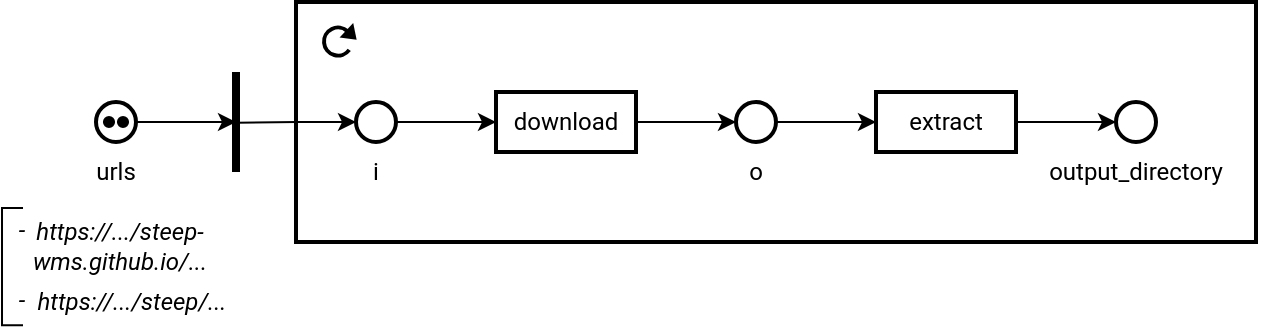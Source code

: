 <mxfile version="21.6.8" type="device">
  <diagram name="Page-1" id="4mFLurpTBYpLGZBFoFjS">
    <mxGraphModel dx="913" dy="638" grid="1" gridSize="10" guides="1" tooltips="1" connect="1" arrows="1" fold="1" page="1" pageScale="1" pageWidth="1169" pageHeight="827" math="0" shadow="0">
      <root>
        <mxCell id="0" />
        <mxCell id="1" parent="0" />
        <mxCell id="dfudUUUSqXMP-2oU-Ngx-14" value="" style="rounded=0;whiteSpace=wrap;html=1;fillColor=none;strokeWidth=2;" vertex="1" parent="1">
          <mxGeometry x="180" y="260" width="480" height="120" as="geometry" />
        </mxCell>
        <mxCell id="cye6MK2p7TntERCzml5D-14" style="edgeStyle=orthogonalEdgeStyle;rounded=0;orthogonalLoop=1;jettySize=auto;html=1;exitX=1;exitY=0.5;exitDx=0;exitDy=0;" parent="1" source="cye6MK2p7TntERCzml5D-4" edge="1">
          <mxGeometry relative="1" as="geometry">
            <mxPoint x="400" y="320" as="targetPoint" />
          </mxGeometry>
        </mxCell>
        <mxCell id="cye6MK2p7TntERCzml5D-4" value="download" style="rounded=0;whiteSpace=wrap;html=1;strokeWidth=2;fontFamily=Roboto;fillColor=none;" parent="1" vertex="1">
          <mxGeometry x="280" y="305" width="70" height="30" as="geometry" />
        </mxCell>
        <mxCell id="cye6MK2p7TntERCzml5D-17" style="edgeStyle=orthogonalEdgeStyle;rounded=0;orthogonalLoop=1;jettySize=auto;html=1;exitX=1;exitY=0.5;exitDx=0;exitDy=0;" parent="1" source="cye6MK2p7TntERCzml5D-12" edge="1">
          <mxGeometry relative="1" as="geometry">
            <mxPoint x="470" y="320" as="targetPoint" />
          </mxGeometry>
        </mxCell>
        <mxCell id="cye6MK2p7TntERCzml5D-12" value="" style="ellipse;whiteSpace=wrap;html=1;aspect=fixed;strokeWidth=2;container=0;fillColor=none;" parent="1" vertex="1">
          <mxGeometry x="400" y="310" width="20" height="20" as="geometry" />
        </mxCell>
        <mxCell id="cye6MK2p7TntERCzml5D-19" style="edgeStyle=orthogonalEdgeStyle;rounded=0;orthogonalLoop=1;jettySize=auto;html=1;exitX=1;exitY=0.5;exitDx=0;exitDy=0;" parent="1" source="cye6MK2p7TntERCzml5D-16" edge="1">
          <mxGeometry relative="1" as="geometry">
            <mxPoint x="590" y="320" as="targetPoint" />
          </mxGeometry>
        </mxCell>
        <mxCell id="cye6MK2p7TntERCzml5D-16" value="extract" style="rounded=0;whiteSpace=wrap;html=1;strokeWidth=2;fontFamily=Roboto;fillColor=none;" parent="1" vertex="1">
          <mxGeometry x="470" y="305" width="70" height="30" as="geometry" />
        </mxCell>
        <mxCell id="cye6MK2p7TntERCzml5D-18" value="" style="ellipse;whiteSpace=wrap;html=1;aspect=fixed;strokeWidth=2;container=0;fillColor=none;" parent="1" vertex="1">
          <mxGeometry x="590" y="310" width="20" height="20" as="geometry" />
        </mxCell>
        <mxCell id="cye6MK2p7TntERCzml5D-21" value="o" style="text;html=1;strokeColor=none;fillColor=none;align=center;verticalAlign=middle;whiteSpace=wrap;rounded=0;fontFamily=Roboto;" parent="1" vertex="1">
          <mxGeometry x="380" y="330" width="60" height="30" as="geometry" />
        </mxCell>
        <mxCell id="cye6MK2p7TntERCzml5D-24" value="https://.../steep-wms.github.io/..." style="text;html=1;strokeColor=none;fillColor=none;align=center;verticalAlign=middle;whiteSpace=wrap;rounded=0;fontFamily=Roboto;fontStyle=2" parent="1" vertex="1">
          <mxGeometry x="62" y="367" width="60" height="30" as="geometry" />
        </mxCell>
        <mxCell id="rHw1hflUSNLqHSK0uk7y-11" value="https://.../steep/..." style="text;html=1;strokeColor=none;fillColor=none;align=center;verticalAlign=middle;whiteSpace=wrap;rounded=0;fontFamily=Roboto;fontStyle=2" parent="1" vertex="1">
          <mxGeometry x="68" y="395" width="60" height="30" as="geometry" />
        </mxCell>
        <mxCell id="dfudUUUSqXMP-2oU-Ngx-1" value="output_directory" style="text;html=1;strokeColor=none;fillColor=none;align=center;verticalAlign=middle;whiteSpace=wrap;rounded=0;fontFamily=Roboto;" vertex="1" parent="1">
          <mxGeometry x="570" y="330" width="60" height="30" as="geometry" />
        </mxCell>
        <mxCell id="dfudUUUSqXMP-2oU-Ngx-9" style="edgeStyle=orthogonalEdgeStyle;rounded=0;orthogonalLoop=1;jettySize=auto;html=1;exitX=1;exitY=0.5;exitDx=0;exitDy=0;" edge="1" parent="1" source="cye6MK2p7TntERCzml5D-1">
          <mxGeometry relative="1" as="geometry">
            <mxPoint x="150" y="320" as="targetPoint" />
          </mxGeometry>
        </mxCell>
        <mxCell id="cye6MK2p7TntERCzml5D-1" value="" style="ellipse;whiteSpace=wrap;html=1;aspect=fixed;strokeWidth=2;container=0;fillColor=none;" parent="1" vertex="1">
          <mxGeometry x="80" y="310" width="20" height="20" as="geometry" />
        </mxCell>
        <mxCell id="dfudUUUSqXMP-2oU-Ngx-4" value="" style="group" vertex="1" connectable="0" parent="1">
          <mxGeometry x="83.965" y="317.465" width="12.07" height="5.07" as="geometry" />
        </mxCell>
        <mxCell id="cye6MK2p7TntERCzml5D-2" value="" style="ellipse;whiteSpace=wrap;html=1;aspect=fixed;fillColor=#000000;" parent="dfudUUUSqXMP-2oU-Ngx-4" vertex="1">
          <mxGeometry width="5.07" height="5.07" as="geometry" />
        </mxCell>
        <mxCell id="dfudUUUSqXMP-2oU-Ngx-2" value="" style="ellipse;whiteSpace=wrap;html=1;aspect=fixed;fillColor=#000000;container=0;" vertex="1" parent="dfudUUUSqXMP-2oU-Ngx-4">
          <mxGeometry x="7" width="5.07" height="5.07" as="geometry" />
        </mxCell>
        <mxCell id="dfudUUUSqXMP-2oU-Ngx-6" value="-" style="text;html=1;strokeColor=none;fillColor=none;align=center;verticalAlign=middle;whiteSpace=wrap;rounded=0;fontFamily=Roboto;fontStyle=2" vertex="1" parent="1">
          <mxGeometry x="38" y="394" width="10" height="30" as="geometry" />
        </mxCell>
        <mxCell id="dfudUUUSqXMP-2oU-Ngx-7" value="-" style="text;html=1;strokeColor=none;fillColor=none;align=center;verticalAlign=middle;whiteSpace=wrap;rounded=0;fontFamily=Roboto;fontStyle=2" vertex="1" parent="1">
          <mxGeometry x="38" y="359" width="10" height="30" as="geometry" />
        </mxCell>
        <mxCell id="dfudUUUSqXMP-2oU-Ngx-8" value="" style="endArrow=none;html=1;rounded=0;strokeWidth=4;" edge="1" parent="1">
          <mxGeometry width="50" height="50" relative="1" as="geometry">
            <mxPoint x="150" y="345" as="sourcePoint" />
            <mxPoint x="150" y="295" as="targetPoint" />
          </mxGeometry>
        </mxCell>
        <mxCell id="dfudUUUSqXMP-2oU-Ngx-12" style="edgeStyle=orthogonalEdgeStyle;rounded=0;orthogonalLoop=1;jettySize=auto;html=1;exitX=1;exitY=0.5;exitDx=0;exitDy=0;entryX=0;entryY=0.5;entryDx=0;entryDy=0;" edge="1" parent="1" source="dfudUUUSqXMP-2oU-Ngx-10" target="cye6MK2p7TntERCzml5D-4">
          <mxGeometry relative="1" as="geometry" />
        </mxCell>
        <mxCell id="dfudUUUSqXMP-2oU-Ngx-13" style="edgeStyle=orthogonalEdgeStyle;rounded=0;orthogonalLoop=1;jettySize=auto;html=1;exitX=0;exitY=0.5;exitDx=0;exitDy=0;startArrow=classic;startFill=1;endArrow=none;endFill=0;" edge="1" parent="1" source="dfudUUUSqXMP-2oU-Ngx-10">
          <mxGeometry relative="1" as="geometry">
            <mxPoint x="150" y="320.333" as="targetPoint" />
          </mxGeometry>
        </mxCell>
        <mxCell id="dfudUUUSqXMP-2oU-Ngx-10" value="" style="ellipse;whiteSpace=wrap;html=1;aspect=fixed;strokeWidth=2;container=0;fillColor=none;" vertex="1" parent="1">
          <mxGeometry x="210" y="310" width="20" height="20" as="geometry" />
        </mxCell>
        <mxCell id="dfudUUUSqXMP-2oU-Ngx-11" value="i" style="text;html=1;strokeColor=none;fillColor=none;align=center;verticalAlign=middle;whiteSpace=wrap;rounded=0;fontFamily=Roboto;" vertex="1" parent="1">
          <mxGeometry x="190" y="330" width="60" height="30" as="geometry" />
        </mxCell>
        <mxCell id="dfudUUUSqXMP-2oU-Ngx-21" value="" style="verticalLabelPosition=bottom;verticalAlign=top;html=1;shape=mxgraph.basic.arc;startAngle=0.332;endAngle=0.1;strokeWidth=2;strokeColor=default;rotation=7;" vertex="1" parent="1">
          <mxGeometry x="194.01" y="272.78" width="13.99" height="13.99" as="geometry" />
        </mxCell>
        <mxCell id="dfudUUUSqXMP-2oU-Ngx-22" value="" style="verticalLabelPosition=bottom;verticalAlign=top;html=1;shape=mxgraph.basic.acute_triangle;dx=0.5;fillColor=#000000;strokeColor=none;rotation=133;aspect=fixed;" vertex="1" parent="1">
          <mxGeometry x="202.757" y="273.007" width="10" height="7" as="geometry" />
        </mxCell>
        <mxCell id="dfudUUUSqXMP-2oU-Ngx-28" value="" style="shape=partialRectangle;whiteSpace=wrap;html=1;bottom=1;right=1;left=1;top=0;fillColor=none;routingCenterX=-0.5;rotation=90;" vertex="1" parent="1">
          <mxGeometry x="8.67" y="387.35" width="58.67" height="10" as="geometry" />
        </mxCell>
        <mxCell id="dfudUUUSqXMP-2oU-Ngx-29" value="urls" style="text;html=1;strokeColor=none;fillColor=none;align=center;verticalAlign=middle;whiteSpace=wrap;rounded=0;fontFamily=Roboto;" vertex="1" parent="1">
          <mxGeometry x="60" y="330" width="60" height="30" as="geometry" />
        </mxCell>
      </root>
    </mxGraphModel>
  </diagram>
</mxfile>
